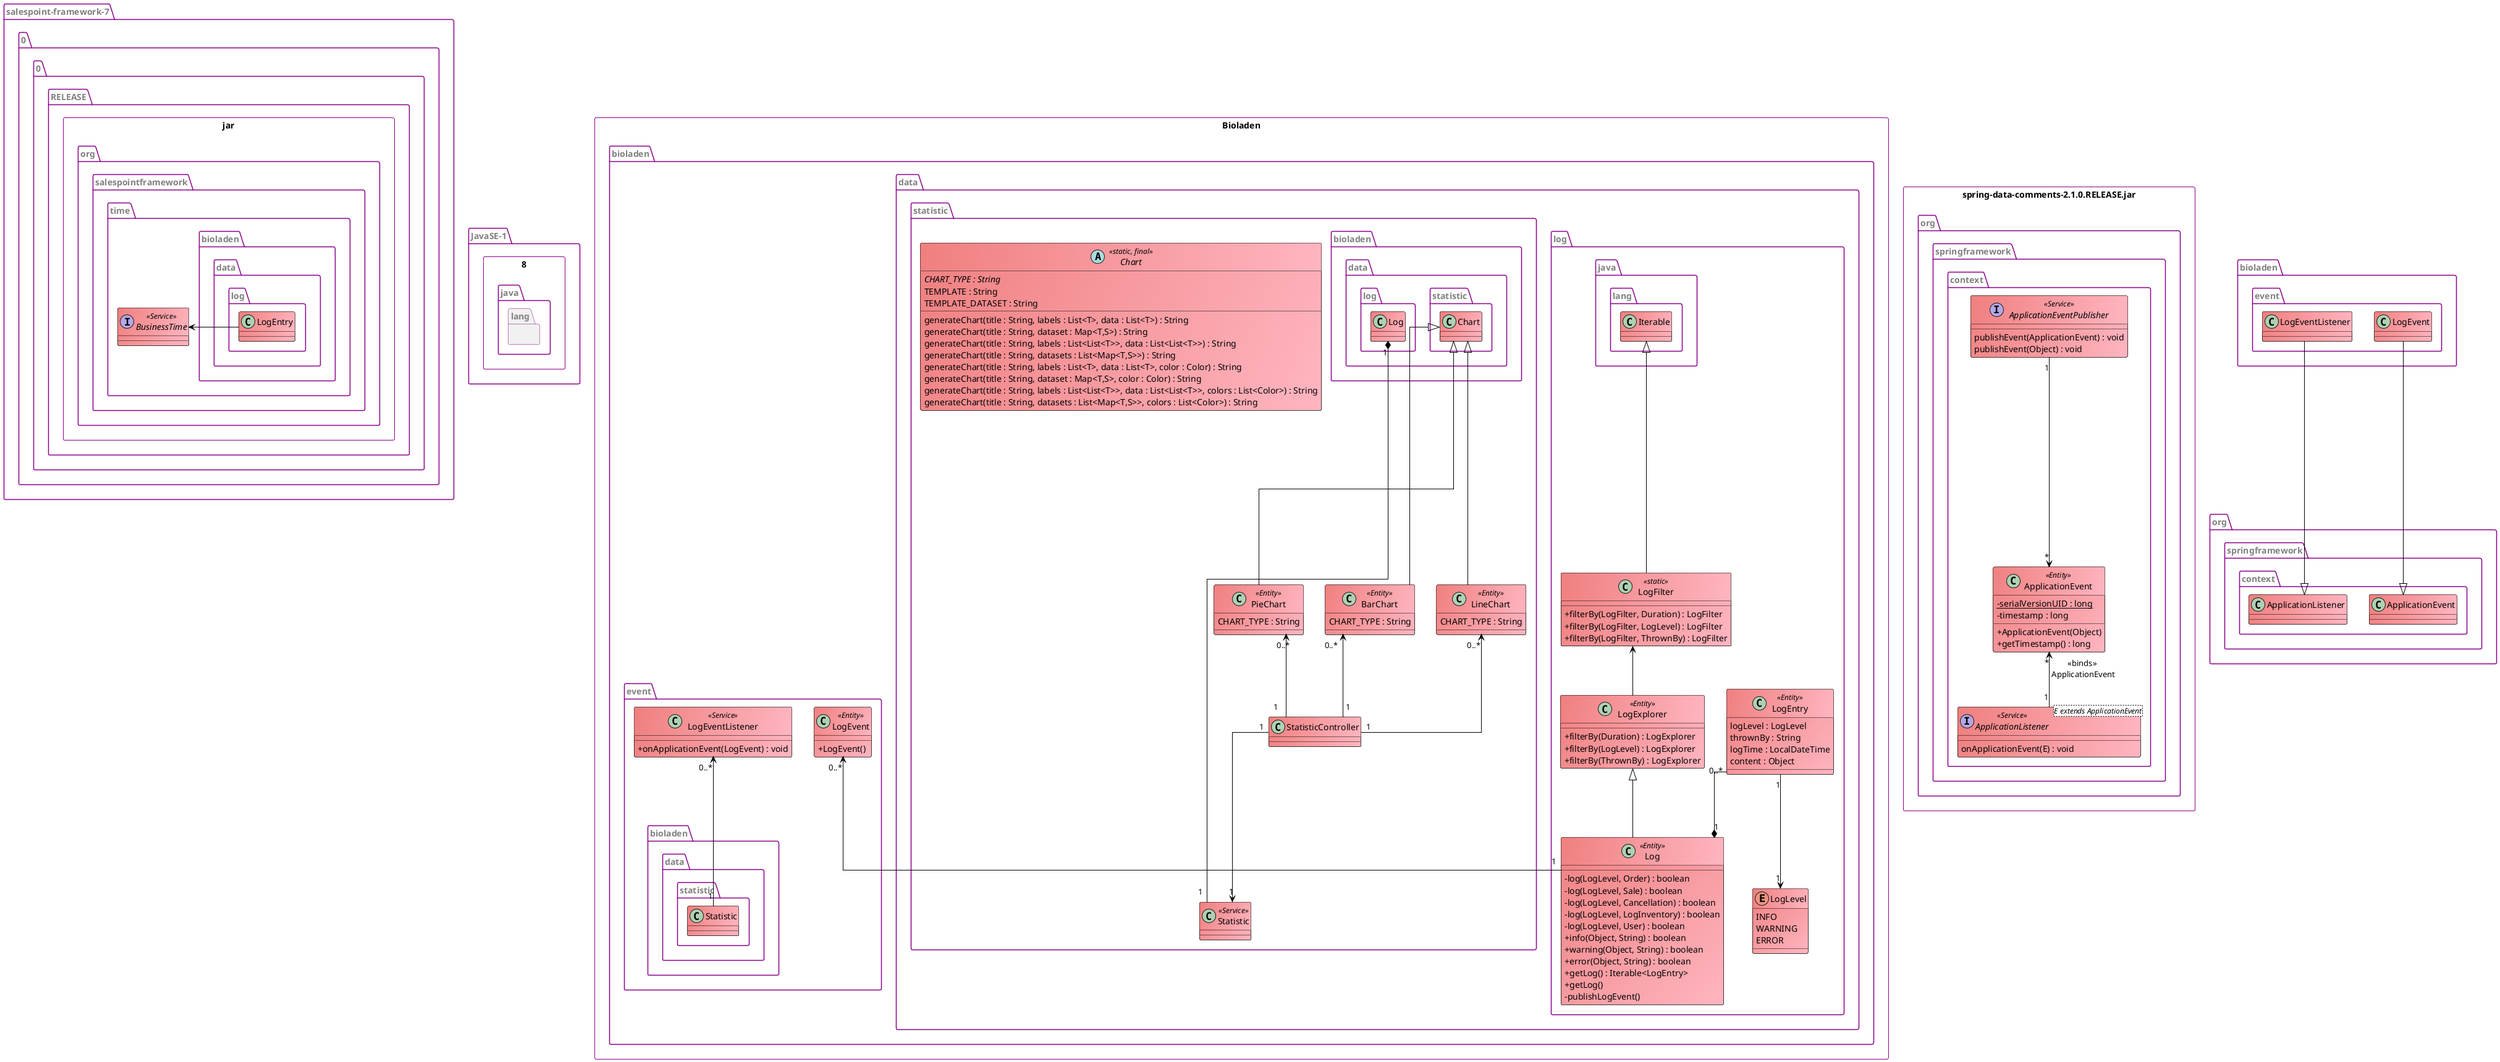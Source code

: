 @startuml

skinparam class {
	BackgroundColor #LightCoral/LightPink
    BorderColor Black
    ArrowColor  Black
}

skinparam package {
    FontColor Grey
    BorderColor DarkMagenta
}

skinparam classAttributeIconSize 0
skinparam linetype ortho


rectangle JavaSE-1.8{
    namespace java.lang {

    }
}


rectangle Bioladen {
    namespace bioladen.data.log {

        class Log <<Entity>> {
            -log(LogLevel, Order) : boolean
            -log(LogLevel, Sale) : boolean
            -log(LogLevel, Cancellation) : boolean
            -log(LogLevel, LogInventory) : boolean
            -log(LogLevel, User) : boolean
            +info(Object, String) : boolean
            +warning(Object, String) : boolean
            +error(Object, String) : boolean
            +getLog() : Iterable<LogEntry>
            +getLog()
            -publishLogEvent()
        }

        class LogEntry <<Entity>> {
            logLevel : LogLevel
            thrownBy : String
            logTime : LocalDateTime
            content : Object
        }



        enum LogLevel {
            INFO
            WARNING
            ERROR
        }


        class LogExplorer <<Entity>> {
            +filterBy(Duration) : LogExplorer
            +filterBy(LogLevel) : LogExplorer
            +filterBy(ThrownBy) : LogExplorer
        }

        class LogFilter <<static>> extends java.lang.Iterable  {
            +filterBy(LogFilter, Duration) : LogFilter
            +filterBy(LogFilter, LogLevel) : LogFilter
            +filterBy(LogFilter, ThrownBy) : LogFilter
        }


        LogEntry "1" --> "1" LogLevel
        LogEntry "0..*" --* "1" Log
        LogFilter <-- LogExplorer
        LogExplorer <|-- Log

    }

    namespace bioladen.data.statistic {
       class StatisticController {

        }

        abstract class Chart <<static, final>>{
            {abstract} CHART_TYPE : String
            TEMPLATE : String
            TEMPLATE_DATASET : String
            generateChart(title : String, labels : List<T>, data : List<T>) : String
            generateChart(title : String, dataset : Map<T,S>) : String
            generateChart(title : String, labels : List<List<T>>, data : List<List<T>>) : String
            generateChart(title : String, datasets : List<Map<T,S>>) : String
            generateChart(title : String, labels : List<T>, data : List<T>, color : Color) : String
            generateChart(title : String, dataset : Map<T,S>, color : Color) : String
            generateChart(title : String, labels : List<List<T>>, data : List<List<T>>, colors : List<Color>) : String
            generateChart(title : String, datasets : List<Map<T,S>>, colors : List<Color>) : String
        }

        class BarChart <<Entity>> extends bioladen.data.statistic.Chart {
            CHART_TYPE : String
        }

        class LineChart <<Entity>> extends bioladen.data.statistic.Chart {
            CHART_TYPE : String
        }

        class PieChart <<Entity>> extends bioladen.data.statistic.Chart  {
            CHART_TYPE : String
        }

        class Statistic <<Service>>{

        }

        PieChart "0..*" <-- "1" StatisticController
        LineChart "0..*" <-- "1" StatisticController
        BarChart "0..*" <-- "1" StatisticController
        StatisticController "1" --> "1" Statistic
        Statistic "1" --* "1" bioladen.data.log.Log



    }

    namespace bioladen.event {
        class LogEvent <<Entity>> {
            +LogEvent()

        }

        class LogEventListener <<Service>> {
            +onApplicationEvent(LogEvent) : void
        }

        LogEventListener "0..*" <-- "1" bioladen.data.statistic.Statistic
    }


    bioladen.event.LogEvent "0..*" <-- "1" bioladen.data.log.Log

}

rectangle salespoint-framework-7.0.0.RELEASE.jar {
    namespace org.salespointframework.time {

        interface BusinessTime <<Service>> {

        }

        BusinessTime <-right- bioladen.data.log.LogEntry
    }
}


rectangle spring-data-comments-2.1.0.RELEASE.jar as spring {
    namespace org.springframework.context{

        class ApplicationEvent <<Entity>>{
            {static} - serialVersionUID : long
            - timestamp : long
            + ApplicationEvent(Object)
            + getTimestamp() : long
        }

        interface ApplicationEventPublisher <<Service>>{
            publishEvent(ApplicationEvent) : void
            publishEvent(Object) : void
        }

        interface ApplicationListener <E extends ApplicationEvent> <<Service>>{
            onApplicationEvent(E) : void
        }

        ApplicationEvent "*" <-- "1" ApplicationListener: <<binds>>\n ApplicationEvent
        ApplicationEventPublisher "1" --> "*" ApplicationEvent
    }

}

bioladen.event.LogEvent --|> org.springframework.context.ApplicationEvent
bioladen.event.LogEventListener --|> org.springframework.context.ApplicationListener


@enduml